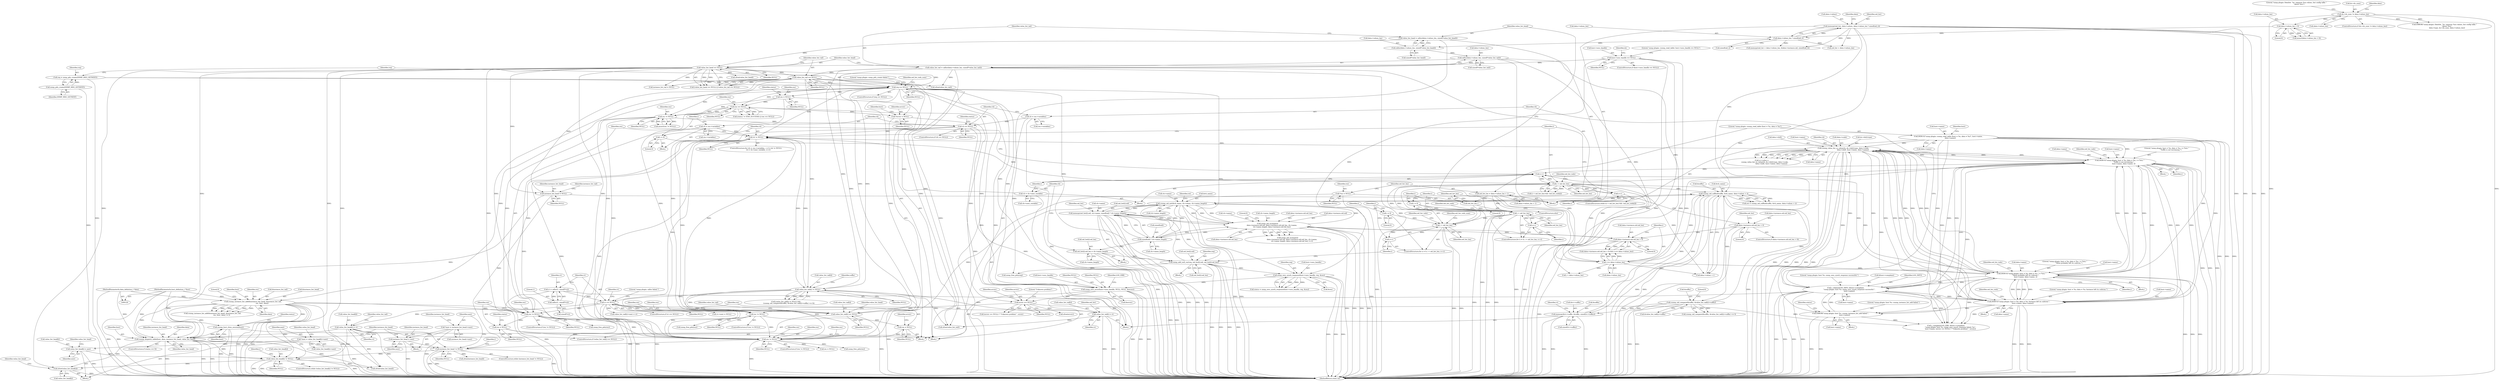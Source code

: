 digraph "0_collectd_d16c24542b2f96a194d43a73c2e5778822b9cb47@API" {
"1000861" [label="(Call,sfree(value_list_head[i]))"];
"1000286" [label="(Call,value_list_head == NULL)"];
"1000266" [label="(Call,value_list_head = calloc(data->values_len, sizeof(*value_list_head)))"];
"1000268" [label="(Call,calloc(data->values_len, sizeof(*value_list_head)))"];
"1000219" [label="(Call,data->values_len * sizeof(oid_t))"];
"1000209" [label="(Call,data->values_len > 0)"];
"1000186" [label="(Call,ds->ds_num != data->values_len)"];
"1000156" [label="(Call,host->sess_handle == NULL)"];
"1000813" [label="(Call,csnmp_dispatch_table(host, data, instance_list_head, value_list_head))"];
"1000439" [label="(Call,csnmp_host_close_session(host))"];
"1000582" [label="(Call,csnmp_instance_list_add(&instance_list_head, &instance_list_tail,\n                                    res, host, data))"];
"1000450" [label="(Call,res != NULL)"];
"1000396" [label="(Call,res == NULL)"];
"1000379" [label="(Call,res = NULL)"];
"1000322" [label="(Call,req == NULL)"];
"1000317" [label="(Call,req = snmp_pdu_create(SNMP_MSG_GETNEXT))"];
"1000319" [label="(Call,snmp_pdu_create(SNMP_MSG_GETNEXT))"];
"1000651" [label="(Call,value_list_tail[i] != NULL)"];
"1000289" [label="(Call,value_list_tail == NULL)"];
"1000275" [label="(Call,value_list_tail = calloc(data->values_len, sizeof(*value_list_tail)))"];
"1000277" [label="(Call,calloc(data->values_len, sizeof(*value_list_tail)))"];
"1000762" [label="(Call,value_list_tail[i] = vt)"];
"1000691" [label="(Call,vt == NULL)"];
"1000683" [label="(Call,vt = calloc(1, sizeof(*vt)))"];
"1000685" [label="(Call,calloc(1, sizeof(*vt)))"];
"1000488" [label="(Call,vb != NULL)"];
"1000492" [label="(Call,vb = vb->next_variable)"];
"1000480" [label="(Call,vb = res->variables)"];
"1000469" [label="(Call,vb == NULL)"];
"1000463" [label="(Call,vb = res->variables)"];
"1000744" [label="(Call,value_list_tail[i] == NULL)"];
"1000792" [label="(Call,res != NULL)"];
"1000121" [label="(MethodParameterIn,host_definition_t *host)"];
"1000122" [label="(MethodParameterIn,data_definition_t *data)"];
"1000302" [label="(Call,instance_list_head = NULL)"];
"1000749" [label="(Call,value_list_head[i] = vt)"];
"1000847" [label="(Call,value_list_head[i] != NULL)"];
"1000865" [label="(Call,value_list_head[i] = next)"];
"1000854" [label="(Call,*next = value_list_head[i]->next)"];
"1000819" [label="(Call,instance_list_head != NULL)"];
"1000831" [label="(Call,instance_list_head = next)"];
"1000824" [label="(Call,*next = instance_list_head->next)"];
"1000801" [label="(Call,res != NULL)"];
"1000126" [label="(Call,*res = NULL)"];
"1000434" [label="(Call,res = NULL)"];
"1000429" [label="(Call,res != NULL)"];
"1000423" [label="(Call,errstr == NULL)"];
"1000401" [label="(Call,*errstr = NULL)"];
"1000404" [label="(Call,snmp_sess_error(host->sess_handle, NULL, NULL, &errstr))"];
"1000384" [label="(Call,snmp_sess_synch_response(host->sess_handle, req, &res))"];
"1000354" [label="(Call,snmp_add_null_var(req, oid_list[i].oid, oid_list[i].oid_len))"];
"1000767" [label="(Call,memcpy(oid_list[i].oid, vb->name, sizeof(oid) * vb->name_length))"];
"1000608" [label="(Call,csnmp_oid_init(&vb_name, vb->name, vb->name_length))"];
"1000619" [label="(Call,csnmp_oid_suffix(&suffix, &vb_name, data->values + i))"];
"1000657" [label="(Call,csnmp_oid_compare(&suffix, &value_list_tail[i]->suffix))"];
"1000727" [label="(Call,memcpy(&vt->suffix, &suffix, sizeof(vt->suffix)))"];
"1000214" [label="(Call,memcpy(oid_list, data->values, data->values_len * sizeof(oid_t)))"];
"1000502" [label="(Call,i < oid_list_len)"];
"1000485" [label="(Call,i = 0)"];
"1000497" [label="(Call,i++)"];
"1000668" [label="(Call,DEBUG(\"snmp plugin: host = %s; data = %s; i = %zu; \"\n                \"Suffix is not increasing.\",\n                host->name, data->name, i))"];
"1000453" [label="(Call,c_release(LOG_INFO, &host->complaint,\n              \"snmp plugin: host %s: snmp_sess_synch_response successful.\",\n              host->name))"];
"1000566" [label="(Call,DEBUG(\"snmp plugin: host = %s; data = %s; Instance left its subtree.\",\n                host->name, data->name))"];
"1000706" [label="(Call,csnmp_value_list_to_value(vb, ds->ds[i].type, data->scale,\n                                      data->shift, host->name, data->name))"];
"1000634" [label="(Call,DEBUG(\"snmp plugin: host = %s; data = %s; i = %zu; \"\n                \"Value probably left its subtree.\",\n                host->name, data->name, i))"];
"1000147" [label="(Call,DEBUG(\"snmp plugin: csnmp_read_table (host = %s, data = %s)\", host->name,\n        data->name))"];
"1000522" [label="(Call,i == data->values_len)"];
"1000592" [label="(Call,ERROR(\"snmp plugin: host %s: csnmp_instance_list_add failed.\",\n                host->name))"];
"1000509" [label="(Call,i++)"];
"1000340" [label="(Call,i < oid_list_len)"];
"1000343" [label="(Call,i++)"];
"1000337" [label="(Call,i = 0)"];
"1000256" [label="(Call,i < oid_list_len)"];
"1000259" [label="(Call,i++)"];
"1000253" [label="(Call,i = 0)"];
"1000250" [label="(Call,oid_list_len--)"];
"1000132" [label="(Call,oid_list_len = data->values_len + 1)"];
"1000536" [label="(Call,snmp_oid_ncompare(\n                 data->instance.oid.oid, data->instance.oid.oid_len, vb->name,\n                 vb->name_length, data->instance.oid.oid_len))"];
"1000513" [label="(Call,data->instance.oid.oid_len > 0)"];
"1000226" [label="(Call,data->instance.oid.oid_len > 0)"];
"1000776" [label="(Call,sizeof(oid) * vb->name_length)"];
"1000782" [label="(Call,oid_list[i].oid_len = vb->name_length)"];
"1000797" [label="(Call,res = NULL)"];
"1000503" [label="(Identifier,i)"];
"1000303" [label="(Identifier,instance_list_head)"];
"1000451" [label="(Identifier,res)"];
"1000219" [label="(Call,data->values_len * sizeof(oid_t))"];
"1000195" [label="(Literal,\"snmp plugin: DataSet `%s' requires %zu values, but config talks \"\n          \"about %zu\")"];
"1000598" [label="(Identifier,status)"];
"1000305" [label="(Call,instance_list_tail = NULL)"];
"1000433" [label="(Identifier,res)"];
"1000397" [label="(Identifier,res)"];
"1000565" [label="(Block,)"];
"1000336" [label="(ControlStructure,for (i = 0; i < oid_list_len; i++))"];
"1000432" [label="(Call,snmp_free_pdu(res))"];
"1000510" [label="(Identifier,i)"];
"1000824" [label="(Call,*next = instance_list_head->next)"];
"1000588" [label="(Identifier,host)"];
"1000676" [label="(Identifier,i)"];
"1000738" [label="(Call,vt->next = NULL)"];
"1000339" [label="(Literal,0)"];
"1000587" [label="(Identifier,res)"];
"1000567" [label="(Literal,\"snmp plugin: host = %s; data = %s; Instance left its subtree.\")"];
"1000657" [label="(Call,csnmp_oid_compare(&suffix, &value_list_tail[i]->suffix))"];
"1000268" [label="(Call,calloc(data->values_len, sizeof(*value_list_head)))"];
"1000593" [label="(Literal,\"snmp plugin: host %s: csnmp_instance_list_add failed.\")"];
"1000536" [label="(Call,snmp_oid_ncompare(\n                 data->instance.oid.oid, data->instance.oid.oid_len, vb->name,\n                 vb->name_length, data->instance.oid.oid_len))"];
"1000494" [label="(Call,vb->next_variable)"];
"1000832" [label="(Identifier,instance_list_head)"];
"1000830" [label="(Identifier,instance_list_head)"];
"1000258" [label="(Identifier,oid_list_len)"];
"1000384" [label="(Call,snmp_sess_synch_response(host->sess_handle, req, &res))"];
"1000564" [label="(Literal,0)"];
"1000334" [label="(Identifier,oid_list_todo_num)"];
"1000297" [label="(Call,sfree(value_list_tail))"];
"1000401" [label="(Call,*errstr = NULL)"];
"1000285" [label="(Call,(value_list_head == NULL) || (value_list_tail == NULL))"];
"1000226" [label="(Call,data->instance.oid.oid_len > 0)"];
"1000430" [label="(Identifier,res)"];
"1000289" [label="(Call,value_list_tail == NULL)"];
"1000849" [label="(Identifier,value_list_head)"];
"1000412" [label="(Call,c_complain(LOG_ERR, &host->complaint,\n                 \"snmp plugin: host %s: snmp_sess_synch_response failed: %s\",\n                 host->name, (errstr == NULL) ? \"Unknown problem\" : errstr))"];
"1000450" [label="(Call,res != NULL)"];
"1000345" [label="(Block,)"];
"1000295" [label="(Call,sfree(value_list_head))"];
"1000381" [label="(Identifier,NULL)"];
"1000554" [label="(Call,vb->name_length)"];
"1000132" [label="(Call,oid_list_len = data->values_len + 1)"];
"1000801" [label="(Call,res != NULL)"];
"1000320" [label="(Identifier,SNMP_MSG_GETNEXT)"];
"1000785" [label="(Identifier,oid_list)"];
"1000304" [label="(Identifier,NULL)"];
"1000819" [label="(Call,instance_list_head != NULL)"];
"1000568" [label="(Call,host->name)"];
"1000660" [label="(Call,&value_list_tail[i]->suffix)"];
"1000227" [label="(Call,data->instance.oid.oid_len)"];
"1000313" [label="(Identifier,status)"];
"1000429" [label="(Call,res != NULL)"];
"1000486" [label="(Identifier,i)"];
"1000306" [label="(Identifier,instance_list_tail)"];
"1000134" [label="(Call,data->values_len + 1)"];
"1000209" [label="(Call,data->values_len > 0)"];
"1000814" [label="(Identifier,host)"];
"1000846" [label="(ControlStructure,while (value_list_head[i] != NULL))"];
"1000522" [label="(Call,i == data->values_len)"];
"1000743" [label="(ControlStructure,if (value_list_tail[i] == NULL))"];
"1000773" [label="(Call,vb->name)"];
"1000501" [label="(Call,(i < oid_list_len) && !oid_list_todo[i])"];
"1000833" [label="(Identifier,next)"];
"1000385" [label="(Call,host->sess_handle)"];
"1000210" [label="(Call,data->values_len)"];
"1000434" [label="(Call,res = NULL)"];
"1000571" [label="(Call,data->name)"];
"1000321" [label="(ControlStructure,if (req == NULL))"];
"1000544" [label="(Call,data->instance.oid.oid_len)"];
"1000589" [label="(Identifier,data)"];
"1000820" [label="(Identifier,instance_list_head)"];
"1000732" [label="(Call,&suffix)"];
"1000216" [label="(Call,data->values)"];
"1000266" [label="(Call,value_list_head = calloc(data->values_len, sizeof(*value_list_head)))"];
"1000275" [label="(Call,value_list_tail = calloc(data->values_len, sizeof(*value_list_tail)))"];
"1000692" [label="(Identifier,vt)"];
"1000317" [label="(Call,req = snmp_pdu_create(SNMP_MSG_GETNEXT))"];
"1000592" [label="(Call,ERROR(\"snmp plugin: host %s: csnmp_instance_list_add failed.\",\n                host->name))"];
"1000382" [label="(Call,status = snmp_sess_synch_response(host->sess_handle, req, &res))"];
"1000500" [label="(ControlStructure,while ((i < oid_list_len) && !oid_list_todo[i]))"];
"1000582" [label="(Call,csnmp_instance_list_add(&instance_list_head, &instance_list_tail,\n                                    res, host, data))"];
"1000704" [label="(Identifier,vt)"];
"1000465" [label="(Call,res->variables)"];
"1000234" [label="(Literal,0)"];
"1000490" [label="(Identifier,NULL)"];
"1000287" [label="(Identifier,value_list_head)"];
"1000509" [label="(Call,i++)"];
"1000851" [label="(Identifier,NULL)"];
"1000439" [label="(Call,csnmp_host_close_session(host))"];
"1000168" [label="(Identifier,ds)"];
"1000489" [label="(Identifier,vb)"];
"1000185" [label="(ControlStructure,if (ds->ds_num != data->values_len))"];
"1000482" [label="(Call,res->variables)"];
"1000768" [label="(Call,oid_list[i].oid)"];
"1000405" [label="(Call,host->sess_handle)"];
"1000791" [label="(ControlStructure,if (res != NULL))"];
"1000611" [label="(Call,vb->name)"];
"1000576" [label="(Identifier,oid_list_todo)"];
"1000479" [label="(Block,)"];
"1000821" [label="(Identifier,NULL)"];
"1000783" [label="(Call,oid_list[i].oid_len)"];
"1000844" [label="(Identifier,i)"];
"1000755" [label="(Call,value_list_tail[i]->next = vt)"];
"1000869" [label="(Identifier,next)"];
"1000679" [label="(Identifier,oid_list_todo)"];
"1000513" [label="(Call,data->instance.oid.oid_len > 0)"];
"1000782" [label="(Call,oid_list[i].oid_len = vb->name_length)"];
"1000707" [label="(Identifier,vb)"];
"1000267" [label="(Identifier,value_list_head)"];
"1000816" [label="(Identifier,instance_list_head)"];
"1000603" [label="(Block,)"];
"1000524" [label="(Call,data->values_len)"];
"1000187" [label="(Call,ds->ds_num)"];
"1000715" [label="(Call,data->scale)"];
"1000537" [label="(Call,data->instance.oid.oid)"];
"1000480" [label="(Call,vb = res->variables)"];
"1000214" [label="(Call,memcpy(oid_list, data->values, data->values_len * sizeof(oid_t)))"];
"1000642" [label="(Identifier,i)"];
"1000155" [label="(ControlStructure,if (host->sess_handle == NULL))"];
"1000585" [label="(Call,&instance_list_tail)"];
"1000608" [label="(Call,csnmp_oid_init(&vb_name, vb->name, vb->name_length))"];
"1000190" [label="(Call,data->values_len)"];
"1000349" [label="(Identifier,oid_list_todo)"];
"1000831" [label="(Call,instance_list_head = next)"];
"1000507" [label="(Identifier,oid_list_todo)"];
"1000342" [label="(Identifier,oid_list_len)"];
"1000460" [label="(Call,host->name)"];
"1000659" [label="(Identifier,suffix)"];
"1000826" [label="(Call,instance_list_head->next)"];
"1000670" [label="(Call,host->name)"];
"1000404" [label="(Call,snmp_sess_error(host->sess_handle, NULL, NULL, &errstr))"];
"1000493" [label="(Identifier,vb)"];
"1000186" [label="(Call,ds->ds_num != data->values_len)"];
"1000847" [label="(Call,value_list_head[i] != NULL)"];
"1000160" [label="(Identifier,NULL)"];
"1000337" [label="(Call,i = 0)"];
"1000383" [label="(Identifier,status)"];
"1000410" [label="(Call,&errstr)"];
"1000435" [label="(Identifier,res)"];
"1000455" [label="(Call,&host->complaint)"];
"1000121" [label="(MethodParameterIn,host_definition_t *host)"];
"1000797" [label="(Call,res = NULL)"];
"1000470" [label="(Identifier,vb)"];
"1000807" [label="(Identifier,res)"];
"1000471" [label="(Identifier,NULL)"];
"1000609" [label="(Call,&vb_name)"];
"1000485" [label="(Call,i = 0)"];
"1000422" [label="(Call,(errstr == NULL) ? \"Unknown problem\" : errstr)"];
"1000253" [label="(Call,i = 0)"];
"1000408" [label="(Identifier,NULL)"];
"1000809" [label="(ControlStructure,if (status == 0))"];
"1000521" [label="(Literal,0)"];
"1000425" [label="(Identifier,NULL)"];
"1000856" [label="(Call,value_list_head[i]->next)"];
"1000523" [label="(Identifier,i)"];
"1000806" [label="(Call,res = NULL)"];
"1000617" [label="(Call,ret = csnmp_oid_suffix(&suffix, &vb_name, data->values + i))"];
"1000583" [label="(Call,&instance_list_head)"];
"1000502" [label="(Call,i < oid_list_len)"];
"1000767" [label="(Call,memcpy(oid_list[i].oid, vb->name, sizeof(oid) * vb->name_length))"];
"1000290" [label="(Identifier,value_list_tail)"];
"1000249" [label="(ControlStructure,else)"];
"1000758" [label="(Identifier,value_list_tail)"];
"1000250" [label="(Call,oid_list_len--)"];
"1000777" [label="(Call,sizeof(oid))"];
"1000463" [label="(Call,vb = res->variables)"];
"1000223" [label="(Call,sizeof(oid_t))"];
"1000428" [label="(ControlStructure,if (res != NULL))"];
"1000158" [label="(Identifier,host)"];
"1000740" [label="(Identifier,vt)"];
"1000235" [label="(Call,memcpy(oid_list + data->values_len, &data->instance.oid, sizeof(oid_t)))"];
"1000614" [label="(Call,vb->name_length)"];
"1000745" [label="(Call,value_list_tail[i])"];
"1000702" [label="(Call,vt->value =\n            csnmp_value_list_to_value(vb, ds->ds[i].type, data->scale,\n                                      data->shift, host->name, data->name))"];
"1000423" [label="(Call,errstr == NULL)"];
"1000437" [label="(Call,sfree(errstr))"];
"1000163" [label="(Literal,\"snmp plugin: csnmp_read_table: host->sess_handle == NULL\")"];
"1000491" [label="(Block,)"];
"1000696" [label="(Literal,\"snmp plugin: calloc failed.\")"];
"1000706" [label="(Call,csnmp_value_list_to_value(vb, ds->ds[i].type, data->scale,\n                                      data->shift, host->name, data->name))"];
"1000855" [label="(Identifier,next)"];
"1000690" [label="(ControlStructure,if (vt == NULL))"];
"1000763" [label="(Call,value_list_tail[i])"];
"1000799" [label="(Identifier,NULL)"];
"1000793" [label="(Identifier,res)"];
"1000748" [label="(Identifier,NULL)"];
"1000213" [label="(Literal,0)"];
"1000666" [label="(Literal,0)"];
"1000691" [label="(Call,vt == NULL)"];
"1000504" [label="(Identifier,oid_list_len)"];
"1000652" [label="(Call,value_list_tail[i])"];
"1000122" [label="(MethodParameterIn,data_definition_t *data)"];
"1000499" [label="(Block,)"];
"1000256" [label="(Call,i < oid_list_len)"];
"1000488" [label="(Call,vb != NULL)"];
"1000356" [label="(Call,oid_list[i].oid)"];
"1000147" [label="(Call,DEBUG(\"snmp plugin: csnmp_read_table (host = %s, data = %s)\", host->name,\n        data->name))"];
"1000127" [label="(Identifier,res)"];
"1000693" [label="(Identifier,NULL)"];
"1000436" [label="(Identifier,NULL)"];
"1000481" [label="(Identifier,vb)"];
"1000354" [label="(Call,snmp_add_null_var(req, oid_list[i].oid, oid_list[i].oid_len))"];
"1000498" [label="(Identifier,i)"];
"1000281" [label="(Call,sizeof(*value_list_tail))"];
"1000478" [label="(ControlStructure,for (vb = res->variables, i = 0; (vb != NULL);\n         vb = vb->next_variable, i++))"];
"1000667" [label="(Block,)"];
"1000836" [label="(Identifier,i)"];
"1000398" [label="(Identifier,NULL)"];
"1000685" [label="(Call,calloc(1, sizeof(*vt)))"];
"1000861" [label="(Call,sfree(value_list_head[i]))"];
"1000867" [label="(Identifier,value_list_head)"];
"1000449" [label="(Call,assert(res != NULL))"];
"1000512" [label="(Call,(data->instance.oid.oid_len > 0) && (i == data->values_len))"];
"1000876" [label="(MethodReturn,static int)"];
"1000236" [label="(Call,oid_list + data->values_len)"];
"1000252" [label="(ControlStructure,for (i = 0; i < oid_list_len; i++))"];
"1000341" [label="(Identifier,i)"];
"1000770" [label="(Identifier,oid_list)"];
"1000803" [label="(Identifier,NULL)"];
"1000669" [label="(Literal,\"snmp plugin: host = %s; data = %s; i = %zu; \"\n                \"Suffix is not increasing.\")"];
"1000453" [label="(Call,c_release(LOG_INFO, &host->complaint,\n              \"snmp plugin: host %s: snmp_sess_synch_response successful.\",\n              host->name))"];
"1000686" [label="(Literal,1)"];
"1000766" [label="(Identifier,vt)"];
"1000272" [label="(Call,sizeof(*value_list_head))"];
"1000156" [label="(Call,host->sess_handle == NULL)"];
"1000260" [label="(Identifier,i)"];
"1000779" [label="(Call,vb->name_length)"];
"1000798" [label="(Identifier,res)"];
"1000872" [label="(Call,sfree(value_list_tail))"];
"1000817" [label="(Identifier,value_list_head)"];
"1000388" [label="(Identifier,req)"];
"1000442" [label="(Identifier,status)"];
"1000708" [label="(Call,ds->ds[i].type)"];
"1000257" [label="(Identifier,i)"];
"1000288" [label="(Identifier,NULL)"];
"1000551" [label="(Call,vb->name)"];
"1000302" [label="(Call,instance_list_head = NULL)"];
"1000581" [label="(Call,csnmp_instance_list_add(&instance_list_head, &instance_list_tail,\n                                    res, host, data) != 0)"];
"1000277" [label="(Call,calloc(data->values_len, sizeof(*value_list_tail)))"];
"1000157" [label="(Call,host->sess_handle)"];
"1000426" [label="(Literal,\"Unknown problem\")"];
"1000251" [label="(Identifier,oid_list_len)"];
"1000438" [label="(Identifier,errstr)"];
"1000866" [label="(Call,value_list_head[i])"];
"1000230" [label="(Identifier,data)"];
"1000392" [label="(Call,(status != STAT_SUCCESS) || (res == NULL))"];
"1000327" [label="(Literal,\"snmp plugin: snmp_pdu_create failed.\")"];
"1000718" [label="(Call,data->shift)"];
"1000452" [label="(Identifier,NULL)"];
"1000440" [label="(Identifier,host)"];
"1000403" [label="(Identifier,NULL)"];
"1000618" [label="(Identifier,ret)"];
"1000148" [label="(Literal,\"snmp plugin: csnmp_read_table (host = %s, data = %s)\")"];
"1000269" [label="(Call,data->values_len)"];
"1000402" [label="(Identifier,errstr)"];
"1000862" [label="(Call,value_list_head[i])"];
"1000373" [label="(Call,snmp_free_pdu(req))"];
"1000751" [label="(Identifier,value_list_head)"];
"1000286" [label="(Call,value_list_head == NULL)"];
"1000319" [label="(Call,snmp_pdu_create(SNMP_MSG_GETNEXT))"];
"1000825" [label="(Identifier,next)"];
"1000557" [label="(Call,data->instance.oid.oid_len)"];
"1000468" [label="(ControlStructure,if (vb == NULL))"];
"1000406" [label="(Identifier,host)"];
"1000620" [label="(Call,&suffix)"];
"1000863" [label="(Identifier,value_list_head)"];
"1000263" [label="(Identifier,oid_list_todo)"];
"1000128" [label="(Identifier,NULL)"];
"1000291" [label="(Identifier,NULL)"];
"1000474" [label="(Identifier,status)"];
"1000126" [label="(Call,*res = NULL)"];
"1000804" [label="(Call,snmp_free_pdu(res))"];
"1000340" [label="(Call,i < oid_list_len)"];
"1000848" [label="(Call,value_list_head[i])"];
"1000619" [label="(Call,csnmp_oid_suffix(&suffix, &vb_name, data->values + i))"];
"1000639" [label="(Call,data->name)"];
"1000254" [label="(Identifier,i)"];
"1000355" [label="(Identifier,req)"];
"1000683" [label="(Call,vt = calloc(1, sizeof(*vt)))"];
"1000829" [label="(Call,sfree(instance_list_head))"];
"1000431" [label="(Identifier,NULL)"];
"1000854" [label="(Call,*next = value_list_head[i]->next)"];
"1000149" [label="(Call,host->name)"];
"1000635" [label="(Literal,\"snmp plugin: host = %s; data = %s; i = %zu; \"\n                \"Value probably left its subtree.\")"];
"1000656" [label="(Call,csnmp_oid_compare(&suffix, &value_list_tail[i]->suffix) <= 0)"];
"1000259" [label="(Call,i++)"];
"1000464" [label="(Identifier,vb)"];
"1000813" [label="(Call,csnmp_dispatch_table(host, data, instance_list_head, value_list_head))"];
"1000838" [label="(Call,i < data->values_len)"];
"1000805" [label="(Identifier,res)"];
"1000792" [label="(Call,res != NULL)"];
"1000721" [label="(Call,host->name)"];
"1000870" [label="(Call,sfree(value_list_head))"];
"1000278" [label="(Call,data->values_len)"];
"1000492" [label="(Call,vb = vb->next_variable)"];
"1000389" [label="(Call,&res)"];
"1000324" [label="(Identifier,NULL)"];
"1000123" [label="(Block,)"];
"1000315" [label="(Block,)"];
"1000734" [label="(Call,sizeof(vt->suffix))"];
"1000220" [label="(Call,data->values_len)"];
"1000636" [label="(Call,host->name)"];
"1000591" [label="(Block,)"];
"1000776" [label="(Call,sizeof(oid) * vb->name_length)"];
"1000322" [label="(Call,req == NULL)"];
"1000658" [label="(Call,&suffix)"];
"1000318" [label="(Identifier,req)"];
"1000750" [label="(Call,value_list_head[i])"];
"1000487" [label="(Literal,0)"];
"1000687" [label="(Call,sizeof(*vt))"];
"1000852" [label="(Block,)"];
"1000427" [label="(Identifier,errstr)"];
"1000634" [label="(Call,DEBUG(\"snmp plugin: host = %s; data = %s; i = %zu; \"\n                \"Value probably left its subtree.\",\n                host->name, data->name, i))"];
"1000753" [label="(Identifier,vt)"];
"1000152" [label="(Call,data->name)"];
"1000194" [label="(Call,ERROR(\"snmp plugin: DataSet `%s' requires %zu values, but config talks \"\n          \"about %zu\",\n          data->type, ds->ds_num, data->values_len))"];
"1000215" [label="(Identifier,oid_list)"];
"1000590" [label="(Literal,0)"];
"1000684" [label="(Identifier,vt)"];
"1000225" [label="(ControlStructure,if (data->instance.oid.oid_len > 0))"];
"1000668" [label="(Call,DEBUG(\"snmp plugin: host = %s; data = %s; i = %zu; \"\n                \"Suffix is not increasing.\",\n                host->name, data->name, i))"];
"1000344" [label="(Identifier,i)"];
"1000796" [label="(Identifier,res)"];
"1000818" [label="(ControlStructure,while (instance_list_head != NULL))"];
"1000409" [label="(Identifier,NULL)"];
"1000396" [label="(Call,res == NULL)"];
"1000343" [label="(Call,i++)"];
"1000633" [label="(Block,)"];
"1000594" [label="(Call,host->name)"];
"1000645" [label="(Identifier,oid_list_todo)"];
"1000276" [label="(Identifier,value_list_tail)"];
"1000368" [label="(Identifier,oid_list_todo_num)"];
"1000323" [label="(Identifier,req)"];
"1000822" [label="(Block,)"];
"1000497" [label="(Call,i++)"];
"1000454" [label="(Identifier,LOG_INFO)"];
"1000815" [label="(Identifier,data)"];
"1000255" [label="(Literal,0)"];
"1000788" [label="(Call,vb->name_length)"];
"1000650" [label="(Call,(value_list_tail[i] != NULL) &&\n            (csnmp_oid_compare(&suffix, &value_list_tail[i]->suffix) <= 0))"];
"1000361" [label="(Call,oid_list[i].oid_len)"];
"1000800" [label="(ControlStructure,if (res != NULL))"];
"1000622" [label="(Call,&vb_name)"];
"1000673" [label="(Call,data->name)"];
"1000802" [label="(Identifier,res)"];
"1000624" [label="(Call,data->values + i)"];
"1000566" [label="(Call,DEBUG(\"snmp plugin: host = %s; data = %s; Instance left its subtree.\",\n                host->name, data->name))"];
"1000459" [label="(Literal,\"snmp plugin: host %s: snmp_sess_synch_response successful.\")"];
"1000399" [label="(Block,)"];
"1000535" [label="(Call,snmp_oid_ncompare(\n                 data->instance.oid.oid, data->instance.oid.oid_len, vb->name,\n                 vb->name_length, data->instance.oid.oid_len) != 0)"];
"1000727" [label="(Call,memcpy(&vt->suffix, &suffix, sizeof(vt->suffix)))"];
"1000514" [label="(Call,data->instance.oid.oid_len)"];
"1000744" [label="(Call,value_list_tail[i] == NULL)"];
"1000424" [label="(Identifier,errstr)"];
"1000211" [label="(Identifier,data)"];
"1000655" [label="(Identifier,NULL)"];
"1000865" [label="(Call,value_list_head[i] = next)"];
"1000749" [label="(Call,value_list_head[i] = vt)"];
"1000413" [label="(Identifier,LOG_ERR)"];
"1000794" [label="(Identifier,NULL)"];
"1000728" [label="(Call,&vt->suffix)"];
"1000133" [label="(Identifier,oid_list_len)"];
"1000379" [label="(Call,res = NULL)"];
"1000208" [label="(Call,assert(data->values_len > 0))"];
"1000338" [label="(Identifier,i)"];
"1000762" [label="(Call,value_list_tail[i] = vt)"];
"1000380" [label="(Identifier,res)"];
"1000237" [label="(Identifier,oid_list)"];
"1000795" [label="(Call,snmp_free_pdu(res))"];
"1000469" [label="(Call,vb == NULL)"];
"1000724" [label="(Call,data->name)"];
"1000764" [label="(Identifier,value_list_tail)"];
"1000651" [label="(Call,value_list_tail[i] != NULL)"];
"1000861" -> "1000852"  [label="AST: "];
"1000861" -> "1000862"  [label="CFG: "];
"1000862" -> "1000861"  [label="AST: "];
"1000867" -> "1000861"  [label="CFG: "];
"1000861" -> "1000876"  [label="DDG: "];
"1000286" -> "1000861"  [label="DDG: "];
"1000813" -> "1000861"  [label="DDG: "];
"1000847" -> "1000861"  [label="DDG: "];
"1000286" -> "1000285"  [label="AST: "];
"1000286" -> "1000288"  [label="CFG: "];
"1000287" -> "1000286"  [label="AST: "];
"1000288" -> "1000286"  [label="AST: "];
"1000290" -> "1000286"  [label="CFG: "];
"1000285" -> "1000286"  [label="CFG: "];
"1000286" -> "1000876"  [label="DDG: "];
"1000286" -> "1000285"  [label="DDG: "];
"1000286" -> "1000285"  [label="DDG: "];
"1000266" -> "1000286"  [label="DDG: "];
"1000156" -> "1000286"  [label="DDG: "];
"1000286" -> "1000289"  [label="DDG: "];
"1000286" -> "1000295"  [label="DDG: "];
"1000286" -> "1000302"  [label="DDG: "];
"1000286" -> "1000305"  [label="DDG: "];
"1000286" -> "1000322"  [label="DDG: "];
"1000286" -> "1000801"  [label="DDG: "];
"1000286" -> "1000813"  [label="DDG: "];
"1000286" -> "1000847"  [label="DDG: "];
"1000286" -> "1000870"  [label="DDG: "];
"1000266" -> "1000123"  [label="AST: "];
"1000266" -> "1000268"  [label="CFG: "];
"1000267" -> "1000266"  [label="AST: "];
"1000268" -> "1000266"  [label="AST: "];
"1000276" -> "1000266"  [label="CFG: "];
"1000266" -> "1000876"  [label="DDG: "];
"1000268" -> "1000266"  [label="DDG: "];
"1000268" -> "1000272"  [label="CFG: "];
"1000269" -> "1000268"  [label="AST: "];
"1000272" -> "1000268"  [label="AST: "];
"1000219" -> "1000268"  [label="DDG: "];
"1000268" -> "1000277"  [label="DDG: "];
"1000219" -> "1000214"  [label="AST: "];
"1000219" -> "1000223"  [label="CFG: "];
"1000220" -> "1000219"  [label="AST: "];
"1000223" -> "1000219"  [label="AST: "];
"1000214" -> "1000219"  [label="CFG: "];
"1000219" -> "1000214"  [label="DDG: "];
"1000209" -> "1000219"  [label="DDG: "];
"1000219" -> "1000235"  [label="DDG: "];
"1000219" -> "1000236"  [label="DDG: "];
"1000209" -> "1000208"  [label="AST: "];
"1000209" -> "1000213"  [label="CFG: "];
"1000210" -> "1000209"  [label="AST: "];
"1000213" -> "1000209"  [label="AST: "];
"1000208" -> "1000209"  [label="CFG: "];
"1000209" -> "1000208"  [label="DDG: "];
"1000209" -> "1000208"  [label="DDG: "];
"1000186" -> "1000209"  [label="DDG: "];
"1000186" -> "1000185"  [label="AST: "];
"1000186" -> "1000190"  [label="CFG: "];
"1000187" -> "1000186"  [label="AST: "];
"1000190" -> "1000186"  [label="AST: "];
"1000195" -> "1000186"  [label="CFG: "];
"1000211" -> "1000186"  [label="CFG: "];
"1000186" -> "1000876"  [label="DDG: "];
"1000186" -> "1000876"  [label="DDG: "];
"1000186" -> "1000194"  [label="DDG: "];
"1000186" -> "1000194"  [label="DDG: "];
"1000156" -> "1000155"  [label="AST: "];
"1000156" -> "1000160"  [label="CFG: "];
"1000157" -> "1000156"  [label="AST: "];
"1000160" -> "1000156"  [label="AST: "];
"1000163" -> "1000156"  [label="CFG: "];
"1000168" -> "1000156"  [label="CFG: "];
"1000156" -> "1000876"  [label="DDG: "];
"1000156" -> "1000876"  [label="DDG: "];
"1000156" -> "1000876"  [label="DDG: "];
"1000156" -> "1000384"  [label="DDG: "];
"1000813" -> "1000809"  [label="AST: "];
"1000813" -> "1000817"  [label="CFG: "];
"1000814" -> "1000813"  [label="AST: "];
"1000815" -> "1000813"  [label="AST: "];
"1000816" -> "1000813"  [label="AST: "];
"1000817" -> "1000813"  [label="AST: "];
"1000820" -> "1000813"  [label="CFG: "];
"1000813" -> "1000876"  [label="DDG: "];
"1000813" -> "1000876"  [label="DDG: "];
"1000813" -> "1000876"  [label="DDG: "];
"1000439" -> "1000813"  [label="DDG: "];
"1000582" -> "1000813"  [label="DDG: "];
"1000582" -> "1000813"  [label="DDG: "];
"1000121" -> "1000813"  [label="DDG: "];
"1000122" -> "1000813"  [label="DDG: "];
"1000302" -> "1000813"  [label="DDG: "];
"1000749" -> "1000813"  [label="DDG: "];
"1000813" -> "1000819"  [label="DDG: "];
"1000813" -> "1000847"  [label="DDG: "];
"1000813" -> "1000870"  [label="DDG: "];
"1000439" -> "1000399"  [label="AST: "];
"1000439" -> "1000440"  [label="CFG: "];
"1000440" -> "1000439"  [label="AST: "];
"1000442" -> "1000439"  [label="CFG: "];
"1000439" -> "1000876"  [label="DDG: "];
"1000439" -> "1000876"  [label="DDG: "];
"1000582" -> "1000439"  [label="DDG: "];
"1000121" -> "1000439"  [label="DDG: "];
"1000582" -> "1000581"  [label="AST: "];
"1000582" -> "1000589"  [label="CFG: "];
"1000583" -> "1000582"  [label="AST: "];
"1000585" -> "1000582"  [label="AST: "];
"1000587" -> "1000582"  [label="AST: "];
"1000588" -> "1000582"  [label="AST: "];
"1000589" -> "1000582"  [label="AST: "];
"1000590" -> "1000582"  [label="CFG: "];
"1000582" -> "1000876"  [label="DDG: "];
"1000582" -> "1000876"  [label="DDG: "];
"1000582" -> "1000876"  [label="DDG: "];
"1000582" -> "1000876"  [label="DDG: "];
"1000582" -> "1000581"  [label="DDG: "];
"1000582" -> "1000581"  [label="DDG: "];
"1000582" -> "1000581"  [label="DDG: "];
"1000582" -> "1000581"  [label="DDG: "];
"1000582" -> "1000581"  [label="DDG: "];
"1000450" -> "1000582"  [label="DDG: "];
"1000121" -> "1000582"  [label="DDG: "];
"1000122" -> "1000582"  [label="DDG: "];
"1000582" -> "1000792"  [label="DDG: "];
"1000582" -> "1000801"  [label="DDG: "];
"1000450" -> "1000449"  [label="AST: "];
"1000450" -> "1000452"  [label="CFG: "];
"1000451" -> "1000450"  [label="AST: "];
"1000452" -> "1000450"  [label="AST: "];
"1000449" -> "1000450"  [label="CFG: "];
"1000450" -> "1000449"  [label="DDG: "];
"1000450" -> "1000449"  [label="DDG: "];
"1000396" -> "1000450"  [label="DDG: "];
"1000396" -> "1000450"  [label="DDG: "];
"1000379" -> "1000450"  [label="DDG: "];
"1000322" -> "1000450"  [label="DDG: "];
"1000450" -> "1000469"  [label="DDG: "];
"1000450" -> "1000792"  [label="DDG: "];
"1000450" -> "1000801"  [label="DDG: "];
"1000396" -> "1000392"  [label="AST: "];
"1000396" -> "1000398"  [label="CFG: "];
"1000397" -> "1000396"  [label="AST: "];
"1000398" -> "1000396"  [label="AST: "];
"1000392" -> "1000396"  [label="CFG: "];
"1000396" -> "1000392"  [label="DDG: "];
"1000396" -> "1000392"  [label="DDG: "];
"1000379" -> "1000396"  [label="DDG: "];
"1000322" -> "1000396"  [label="DDG: "];
"1000396" -> "1000401"  [label="DDG: "];
"1000396" -> "1000404"  [label="DDG: "];
"1000396" -> "1000429"  [label="DDG: "];
"1000379" -> "1000315"  [label="AST: "];
"1000379" -> "1000381"  [label="CFG: "];
"1000380" -> "1000379"  [label="AST: "];
"1000381" -> "1000379"  [label="AST: "];
"1000383" -> "1000379"  [label="CFG: "];
"1000322" -> "1000379"  [label="DDG: "];
"1000379" -> "1000429"  [label="DDG: "];
"1000322" -> "1000321"  [label="AST: "];
"1000322" -> "1000324"  [label="CFG: "];
"1000323" -> "1000322"  [label="AST: "];
"1000324" -> "1000322"  [label="AST: "];
"1000327" -> "1000322"  [label="CFG: "];
"1000334" -> "1000322"  [label="CFG: "];
"1000322" -> "1000876"  [label="DDG: "];
"1000322" -> "1000876"  [label="DDG: "];
"1000317" -> "1000322"  [label="DDG: "];
"1000651" -> "1000322"  [label="DDG: "];
"1000488" -> "1000322"  [label="DDG: "];
"1000289" -> "1000322"  [label="DDG: "];
"1000792" -> "1000322"  [label="DDG: "];
"1000322" -> "1000354"  [label="DDG: "];
"1000322" -> "1000373"  [label="DDG: "];
"1000322" -> "1000384"  [label="DDG: "];
"1000322" -> "1000401"  [label="DDG: "];
"1000322" -> "1000404"  [label="DDG: "];
"1000322" -> "1000801"  [label="DDG: "];
"1000317" -> "1000315"  [label="AST: "];
"1000317" -> "1000319"  [label="CFG: "];
"1000318" -> "1000317"  [label="AST: "];
"1000319" -> "1000317"  [label="AST: "];
"1000323" -> "1000317"  [label="CFG: "];
"1000317" -> "1000876"  [label="DDG: "];
"1000319" -> "1000317"  [label="DDG: "];
"1000319" -> "1000320"  [label="CFG: "];
"1000320" -> "1000319"  [label="AST: "];
"1000319" -> "1000876"  [label="DDG: "];
"1000651" -> "1000650"  [label="AST: "];
"1000651" -> "1000655"  [label="CFG: "];
"1000652" -> "1000651"  [label="AST: "];
"1000655" -> "1000651"  [label="AST: "];
"1000659" -> "1000651"  [label="CFG: "];
"1000650" -> "1000651"  [label="CFG: "];
"1000651" -> "1000876"  [label="DDG: "];
"1000651" -> "1000488"  [label="DDG: "];
"1000651" -> "1000650"  [label="DDG: "];
"1000651" -> "1000650"  [label="DDG: "];
"1000289" -> "1000651"  [label="DDG: "];
"1000275" -> "1000651"  [label="DDG: "];
"1000762" -> "1000651"  [label="DDG: "];
"1000488" -> "1000651"  [label="DDG: "];
"1000651" -> "1000691"  [label="DDG: "];
"1000651" -> "1000744"  [label="DDG: "];
"1000651" -> "1000801"  [label="DDG: "];
"1000651" -> "1000872"  [label="DDG: "];
"1000289" -> "1000285"  [label="AST: "];
"1000289" -> "1000291"  [label="CFG: "];
"1000290" -> "1000289"  [label="AST: "];
"1000291" -> "1000289"  [label="AST: "];
"1000285" -> "1000289"  [label="CFG: "];
"1000289" -> "1000876"  [label="DDG: "];
"1000289" -> "1000285"  [label="DDG: "];
"1000289" -> "1000285"  [label="DDG: "];
"1000275" -> "1000289"  [label="DDG: "];
"1000289" -> "1000297"  [label="DDG: "];
"1000289" -> "1000302"  [label="DDG: "];
"1000289" -> "1000305"  [label="DDG: "];
"1000289" -> "1000744"  [label="DDG: "];
"1000289" -> "1000801"  [label="DDG: "];
"1000289" -> "1000872"  [label="DDG: "];
"1000275" -> "1000123"  [label="AST: "];
"1000275" -> "1000277"  [label="CFG: "];
"1000276" -> "1000275"  [label="AST: "];
"1000277" -> "1000275"  [label="AST: "];
"1000287" -> "1000275"  [label="CFG: "];
"1000275" -> "1000876"  [label="DDG: "];
"1000277" -> "1000275"  [label="DDG: "];
"1000275" -> "1000297"  [label="DDG: "];
"1000275" -> "1000744"  [label="DDG: "];
"1000275" -> "1000872"  [label="DDG: "];
"1000277" -> "1000281"  [label="CFG: "];
"1000278" -> "1000277"  [label="AST: "];
"1000281" -> "1000277"  [label="AST: "];
"1000277" -> "1000876"  [label="DDG: "];
"1000277" -> "1000522"  [label="DDG: "];
"1000277" -> "1000838"  [label="DDG: "];
"1000762" -> "1000603"  [label="AST: "];
"1000762" -> "1000766"  [label="CFG: "];
"1000763" -> "1000762"  [label="AST: "];
"1000766" -> "1000762"  [label="AST: "];
"1000770" -> "1000762"  [label="CFG: "];
"1000762" -> "1000876"  [label="DDG: "];
"1000762" -> "1000876"  [label="DDG: "];
"1000691" -> "1000762"  [label="DDG: "];
"1000762" -> "1000872"  [label="DDG: "];
"1000691" -> "1000690"  [label="AST: "];
"1000691" -> "1000693"  [label="CFG: "];
"1000692" -> "1000691"  [label="AST: "];
"1000693" -> "1000691"  [label="AST: "];
"1000696" -> "1000691"  [label="CFG: "];
"1000704" -> "1000691"  [label="CFG: "];
"1000691" -> "1000876"  [label="DDG: "];
"1000691" -> "1000876"  [label="DDG: "];
"1000683" -> "1000691"  [label="DDG: "];
"1000691" -> "1000738"  [label="DDG: "];
"1000691" -> "1000744"  [label="DDG: "];
"1000691" -> "1000749"  [label="DDG: "];
"1000691" -> "1000755"  [label="DDG: "];
"1000691" -> "1000792"  [label="DDG: "];
"1000691" -> "1000801"  [label="DDG: "];
"1000683" -> "1000603"  [label="AST: "];
"1000683" -> "1000685"  [label="CFG: "];
"1000684" -> "1000683"  [label="AST: "];
"1000685" -> "1000683"  [label="AST: "];
"1000692" -> "1000683"  [label="CFG: "];
"1000683" -> "1000876"  [label="DDG: "];
"1000685" -> "1000683"  [label="DDG: "];
"1000685" -> "1000687"  [label="CFG: "];
"1000686" -> "1000685"  [label="AST: "];
"1000687" -> "1000685"  [label="AST: "];
"1000488" -> "1000478"  [label="AST: "];
"1000488" -> "1000490"  [label="CFG: "];
"1000489" -> "1000488"  [label="AST: "];
"1000490" -> "1000488"  [label="AST: "];
"1000503" -> "1000488"  [label="CFG: "];
"1000793" -> "1000488"  [label="CFG: "];
"1000488" -> "1000876"  [label="DDG: "];
"1000488" -> "1000876"  [label="DDG: "];
"1000492" -> "1000488"  [label="DDG: "];
"1000480" -> "1000488"  [label="DDG: "];
"1000469" -> "1000488"  [label="DDG: "];
"1000744" -> "1000488"  [label="DDG: "];
"1000488" -> "1000706"  [label="DDG: "];
"1000488" -> "1000792"  [label="DDG: "];
"1000488" -> "1000801"  [label="DDG: "];
"1000492" -> "1000491"  [label="AST: "];
"1000492" -> "1000494"  [label="CFG: "];
"1000493" -> "1000492"  [label="AST: "];
"1000494" -> "1000492"  [label="AST: "];
"1000498" -> "1000492"  [label="CFG: "];
"1000492" -> "1000876"  [label="DDG: "];
"1000480" -> "1000479"  [label="AST: "];
"1000480" -> "1000482"  [label="CFG: "];
"1000481" -> "1000480"  [label="AST: "];
"1000482" -> "1000480"  [label="AST: "];
"1000486" -> "1000480"  [label="CFG: "];
"1000480" -> "1000876"  [label="DDG: "];
"1000469" -> "1000468"  [label="AST: "];
"1000469" -> "1000471"  [label="CFG: "];
"1000470" -> "1000469"  [label="AST: "];
"1000471" -> "1000469"  [label="AST: "];
"1000474" -> "1000469"  [label="CFG: "];
"1000481" -> "1000469"  [label="CFG: "];
"1000469" -> "1000876"  [label="DDG: "];
"1000469" -> "1000876"  [label="DDG: "];
"1000463" -> "1000469"  [label="DDG: "];
"1000469" -> "1000801"  [label="DDG: "];
"1000463" -> "1000315"  [label="AST: "];
"1000463" -> "1000465"  [label="CFG: "];
"1000464" -> "1000463"  [label="AST: "];
"1000465" -> "1000463"  [label="AST: "];
"1000470" -> "1000463"  [label="CFG: "];
"1000463" -> "1000876"  [label="DDG: "];
"1000744" -> "1000743"  [label="AST: "];
"1000744" -> "1000748"  [label="CFG: "];
"1000745" -> "1000744"  [label="AST: "];
"1000748" -> "1000744"  [label="AST: "];
"1000751" -> "1000744"  [label="CFG: "];
"1000758" -> "1000744"  [label="CFG: "];
"1000744" -> "1000876"  [label="DDG: "];
"1000792" -> "1000791"  [label="AST: "];
"1000792" -> "1000794"  [label="CFG: "];
"1000793" -> "1000792"  [label="AST: "];
"1000794" -> "1000792"  [label="AST: "];
"1000796" -> "1000792"  [label="CFG: "];
"1000798" -> "1000792"  [label="CFG: "];
"1000792" -> "1000795"  [label="DDG: "];
"1000792" -> "1000797"  [label="DDG: "];
"1000792" -> "1000801"  [label="DDG: "];
"1000121" -> "1000120"  [label="AST: "];
"1000121" -> "1000876"  [label="DDG: "];
"1000122" -> "1000120"  [label="AST: "];
"1000122" -> "1000876"  [label="DDG: "];
"1000302" -> "1000123"  [label="AST: "];
"1000302" -> "1000304"  [label="CFG: "];
"1000303" -> "1000302"  [label="AST: "];
"1000304" -> "1000302"  [label="AST: "];
"1000306" -> "1000302"  [label="CFG: "];
"1000302" -> "1000819"  [label="DDG: "];
"1000749" -> "1000743"  [label="AST: "];
"1000749" -> "1000753"  [label="CFG: "];
"1000750" -> "1000749"  [label="AST: "];
"1000753" -> "1000749"  [label="AST: "];
"1000764" -> "1000749"  [label="CFG: "];
"1000749" -> "1000876"  [label="DDG: "];
"1000749" -> "1000847"  [label="DDG: "];
"1000749" -> "1000870"  [label="DDG: "];
"1000847" -> "1000846"  [label="AST: "];
"1000847" -> "1000851"  [label="CFG: "];
"1000848" -> "1000847"  [label="AST: "];
"1000851" -> "1000847"  [label="AST: "];
"1000855" -> "1000847"  [label="CFG: "];
"1000844" -> "1000847"  [label="CFG: "];
"1000847" -> "1000876"  [label="DDG: "];
"1000847" -> "1000876"  [label="DDG: "];
"1000847" -> "1000876"  [label="DDG: "];
"1000865" -> "1000847"  [label="DDG: "];
"1000819" -> "1000847"  [label="DDG: "];
"1000847" -> "1000870"  [label="DDG: "];
"1000865" -> "1000852"  [label="AST: "];
"1000865" -> "1000869"  [label="CFG: "];
"1000866" -> "1000865"  [label="AST: "];
"1000869" -> "1000865"  [label="AST: "];
"1000849" -> "1000865"  [label="CFG: "];
"1000865" -> "1000876"  [label="DDG: "];
"1000854" -> "1000865"  [label="DDG: "];
"1000854" -> "1000852"  [label="AST: "];
"1000854" -> "1000856"  [label="CFG: "];
"1000855" -> "1000854"  [label="AST: "];
"1000856" -> "1000854"  [label="AST: "];
"1000863" -> "1000854"  [label="CFG: "];
"1000854" -> "1000876"  [label="DDG: "];
"1000819" -> "1000818"  [label="AST: "];
"1000819" -> "1000821"  [label="CFG: "];
"1000820" -> "1000819"  [label="AST: "];
"1000821" -> "1000819"  [label="AST: "];
"1000825" -> "1000819"  [label="CFG: "];
"1000836" -> "1000819"  [label="CFG: "];
"1000819" -> "1000876"  [label="DDG: "];
"1000819" -> "1000876"  [label="DDG: "];
"1000819" -> "1000876"  [label="DDG: "];
"1000831" -> "1000819"  [label="DDG: "];
"1000801" -> "1000819"  [label="DDG: "];
"1000819" -> "1000829"  [label="DDG: "];
"1000831" -> "1000822"  [label="AST: "];
"1000831" -> "1000833"  [label="CFG: "];
"1000832" -> "1000831"  [label="AST: "];
"1000833" -> "1000831"  [label="AST: "];
"1000820" -> "1000831"  [label="CFG: "];
"1000831" -> "1000876"  [label="DDG: "];
"1000824" -> "1000831"  [label="DDG: "];
"1000824" -> "1000822"  [label="AST: "];
"1000824" -> "1000826"  [label="CFG: "];
"1000825" -> "1000824"  [label="AST: "];
"1000826" -> "1000824"  [label="AST: "];
"1000830" -> "1000824"  [label="CFG: "];
"1000824" -> "1000876"  [label="DDG: "];
"1000801" -> "1000800"  [label="AST: "];
"1000801" -> "1000803"  [label="CFG: "];
"1000802" -> "1000801"  [label="AST: "];
"1000803" -> "1000801"  [label="AST: "];
"1000805" -> "1000801"  [label="CFG: "];
"1000807" -> "1000801"  [label="CFG: "];
"1000801" -> "1000876"  [label="DDG: "];
"1000126" -> "1000801"  [label="DDG: "];
"1000434" -> "1000801"  [label="DDG: "];
"1000797" -> "1000801"  [label="DDG: "];
"1000429" -> "1000801"  [label="DDG: "];
"1000801" -> "1000804"  [label="DDG: "];
"1000801" -> "1000806"  [label="DDG: "];
"1000126" -> "1000123"  [label="AST: "];
"1000126" -> "1000128"  [label="CFG: "];
"1000127" -> "1000126"  [label="AST: "];
"1000128" -> "1000126"  [label="AST: "];
"1000133" -> "1000126"  [label="CFG: "];
"1000126" -> "1000876"  [label="DDG: "];
"1000434" -> "1000399"  [label="AST: "];
"1000434" -> "1000436"  [label="CFG: "];
"1000435" -> "1000434"  [label="AST: "];
"1000436" -> "1000434"  [label="AST: "];
"1000438" -> "1000434"  [label="CFG: "];
"1000429" -> "1000434"  [label="DDG: "];
"1000429" -> "1000428"  [label="AST: "];
"1000429" -> "1000431"  [label="CFG: "];
"1000430" -> "1000429"  [label="AST: "];
"1000431" -> "1000429"  [label="AST: "];
"1000433" -> "1000429"  [label="CFG: "];
"1000435" -> "1000429"  [label="CFG: "];
"1000423" -> "1000429"  [label="DDG: "];
"1000429" -> "1000432"  [label="DDG: "];
"1000423" -> "1000422"  [label="AST: "];
"1000423" -> "1000425"  [label="CFG: "];
"1000424" -> "1000423"  [label="AST: "];
"1000425" -> "1000423"  [label="AST: "];
"1000426" -> "1000423"  [label="CFG: "];
"1000427" -> "1000423"  [label="CFG: "];
"1000423" -> "1000412"  [label="DDG: "];
"1000401" -> "1000423"  [label="DDG: "];
"1000404" -> "1000423"  [label="DDG: "];
"1000423" -> "1000422"  [label="DDG: "];
"1000423" -> "1000437"  [label="DDG: "];
"1000401" -> "1000399"  [label="AST: "];
"1000401" -> "1000403"  [label="CFG: "];
"1000402" -> "1000401"  [label="AST: "];
"1000403" -> "1000401"  [label="AST: "];
"1000406" -> "1000401"  [label="CFG: "];
"1000404" -> "1000399"  [label="AST: "];
"1000404" -> "1000410"  [label="CFG: "];
"1000405" -> "1000404"  [label="AST: "];
"1000408" -> "1000404"  [label="AST: "];
"1000409" -> "1000404"  [label="AST: "];
"1000410" -> "1000404"  [label="AST: "];
"1000413" -> "1000404"  [label="CFG: "];
"1000404" -> "1000876"  [label="DDG: "];
"1000404" -> "1000876"  [label="DDG: "];
"1000404" -> "1000876"  [label="DDG: "];
"1000384" -> "1000404"  [label="DDG: "];
"1000384" -> "1000382"  [label="AST: "];
"1000384" -> "1000389"  [label="CFG: "];
"1000385" -> "1000384"  [label="AST: "];
"1000388" -> "1000384"  [label="AST: "];
"1000389" -> "1000384"  [label="AST: "];
"1000382" -> "1000384"  [label="CFG: "];
"1000384" -> "1000876"  [label="DDG: "];
"1000384" -> "1000876"  [label="DDG: "];
"1000384" -> "1000876"  [label="DDG: "];
"1000384" -> "1000382"  [label="DDG: "];
"1000384" -> "1000382"  [label="DDG: "];
"1000384" -> "1000382"  [label="DDG: "];
"1000354" -> "1000384"  [label="DDG: "];
"1000354" -> "1000345"  [label="AST: "];
"1000354" -> "1000361"  [label="CFG: "];
"1000355" -> "1000354"  [label="AST: "];
"1000356" -> "1000354"  [label="AST: "];
"1000361" -> "1000354"  [label="AST: "];
"1000344" -> "1000354"  [label="CFG: "];
"1000354" -> "1000876"  [label="DDG: "];
"1000354" -> "1000876"  [label="DDG: "];
"1000354" -> "1000876"  [label="DDG: "];
"1000354" -> "1000876"  [label="DDG: "];
"1000767" -> "1000354"  [label="DDG: "];
"1000782" -> "1000354"  [label="DDG: "];
"1000354" -> "1000373"  [label="DDG: "];
"1000354" -> "1000767"  [label="DDG: "];
"1000767" -> "1000499"  [label="AST: "];
"1000767" -> "1000776"  [label="CFG: "];
"1000768" -> "1000767"  [label="AST: "];
"1000773" -> "1000767"  [label="AST: "];
"1000776" -> "1000767"  [label="AST: "];
"1000785" -> "1000767"  [label="CFG: "];
"1000767" -> "1000876"  [label="DDG: "];
"1000767" -> "1000876"  [label="DDG: "];
"1000767" -> "1000876"  [label="DDG: "];
"1000767" -> "1000876"  [label="DDG: "];
"1000767" -> "1000536"  [label="DDG: "];
"1000767" -> "1000608"  [label="DDG: "];
"1000608" -> "1000767"  [label="DDG: "];
"1000536" -> "1000767"  [label="DDG: "];
"1000776" -> "1000767"  [label="DDG: "];
"1000608" -> "1000603"  [label="AST: "];
"1000608" -> "1000614"  [label="CFG: "];
"1000609" -> "1000608"  [label="AST: "];
"1000611" -> "1000608"  [label="AST: "];
"1000614" -> "1000608"  [label="AST: "];
"1000618" -> "1000608"  [label="CFG: "];
"1000608" -> "1000876"  [label="DDG: "];
"1000608" -> "1000876"  [label="DDG: "];
"1000608" -> "1000876"  [label="DDG: "];
"1000608" -> "1000536"  [label="DDG: "];
"1000608" -> "1000536"  [label="DDG: "];
"1000619" -> "1000608"  [label="DDG: "];
"1000536" -> "1000608"  [label="DDG: "];
"1000536" -> "1000608"  [label="DDG: "];
"1000776" -> "1000608"  [label="DDG: "];
"1000608" -> "1000619"  [label="DDG: "];
"1000608" -> "1000776"  [label="DDG: "];
"1000619" -> "1000617"  [label="AST: "];
"1000619" -> "1000624"  [label="CFG: "];
"1000620" -> "1000619"  [label="AST: "];
"1000622" -> "1000619"  [label="AST: "];
"1000624" -> "1000619"  [label="AST: "];
"1000617" -> "1000619"  [label="CFG: "];
"1000619" -> "1000876"  [label="DDG: "];
"1000619" -> "1000876"  [label="DDG: "];
"1000619" -> "1000876"  [label="DDG: "];
"1000619" -> "1000617"  [label="DDG: "];
"1000619" -> "1000617"  [label="DDG: "];
"1000619" -> "1000617"  [label="DDG: "];
"1000657" -> "1000619"  [label="DDG: "];
"1000727" -> "1000619"  [label="DDG: "];
"1000214" -> "1000619"  [label="DDG: "];
"1000502" -> "1000619"  [label="DDG: "];
"1000522" -> "1000619"  [label="DDG: "];
"1000619" -> "1000657"  [label="DDG: "];
"1000619" -> "1000727"  [label="DDG: "];
"1000657" -> "1000656"  [label="AST: "];
"1000657" -> "1000660"  [label="CFG: "];
"1000658" -> "1000657"  [label="AST: "];
"1000660" -> "1000657"  [label="AST: "];
"1000666" -> "1000657"  [label="CFG: "];
"1000657" -> "1000876"  [label="DDG: "];
"1000657" -> "1000876"  [label="DDG: "];
"1000657" -> "1000656"  [label="DDG: "];
"1000657" -> "1000656"  [label="DDG: "];
"1000657" -> "1000727"  [label="DDG: "];
"1000727" -> "1000603"  [label="AST: "];
"1000727" -> "1000734"  [label="CFG: "];
"1000728" -> "1000727"  [label="AST: "];
"1000732" -> "1000727"  [label="AST: "];
"1000734" -> "1000727"  [label="AST: "];
"1000740" -> "1000727"  [label="CFG: "];
"1000727" -> "1000876"  [label="DDG: "];
"1000727" -> "1000876"  [label="DDG: "];
"1000727" -> "1000876"  [label="DDG: "];
"1000214" -> "1000123"  [label="AST: "];
"1000215" -> "1000214"  [label="AST: "];
"1000216" -> "1000214"  [label="AST: "];
"1000230" -> "1000214"  [label="CFG: "];
"1000214" -> "1000876"  [label="DDG: "];
"1000214" -> "1000876"  [label="DDG: "];
"1000214" -> "1000876"  [label="DDG: "];
"1000214" -> "1000876"  [label="DDG: "];
"1000214" -> "1000235"  [label="DDG: "];
"1000214" -> "1000236"  [label="DDG: "];
"1000214" -> "1000624"  [label="DDG: "];
"1000502" -> "1000501"  [label="AST: "];
"1000502" -> "1000504"  [label="CFG: "];
"1000503" -> "1000502"  [label="AST: "];
"1000504" -> "1000502"  [label="AST: "];
"1000507" -> "1000502"  [label="CFG: "];
"1000501" -> "1000502"  [label="CFG: "];
"1000502" -> "1000876"  [label="DDG: "];
"1000502" -> "1000340"  [label="DDG: "];
"1000502" -> "1000497"  [label="DDG: "];
"1000502" -> "1000501"  [label="DDG: "];
"1000502" -> "1000501"  [label="DDG: "];
"1000485" -> "1000502"  [label="DDG: "];
"1000497" -> "1000502"  [label="DDG: "];
"1000509" -> "1000502"  [label="DDG: "];
"1000340" -> "1000502"  [label="DDG: "];
"1000502" -> "1000509"  [label="DDG: "];
"1000502" -> "1000522"  [label="DDG: "];
"1000502" -> "1000624"  [label="DDG: "];
"1000502" -> "1000634"  [label="DDG: "];
"1000502" -> "1000668"  [label="DDG: "];
"1000485" -> "1000479"  [label="AST: "];
"1000485" -> "1000487"  [label="CFG: "];
"1000486" -> "1000485"  [label="AST: "];
"1000487" -> "1000485"  [label="AST: "];
"1000489" -> "1000485"  [label="CFG: "];
"1000497" -> "1000491"  [label="AST: "];
"1000497" -> "1000498"  [label="CFG: "];
"1000498" -> "1000497"  [label="AST: "];
"1000489" -> "1000497"  [label="CFG: "];
"1000668" -> "1000497"  [label="DDG: "];
"1000522" -> "1000497"  [label="DDG: "];
"1000634" -> "1000497"  [label="DDG: "];
"1000668" -> "1000667"  [label="AST: "];
"1000668" -> "1000676"  [label="CFG: "];
"1000669" -> "1000668"  [label="AST: "];
"1000670" -> "1000668"  [label="AST: "];
"1000673" -> "1000668"  [label="AST: "];
"1000676" -> "1000668"  [label="AST: "];
"1000679" -> "1000668"  [label="CFG: "];
"1000668" -> "1000876"  [label="DDG: "];
"1000668" -> "1000876"  [label="DDG: "];
"1000668" -> "1000876"  [label="DDG: "];
"1000668" -> "1000412"  [label="DDG: "];
"1000668" -> "1000453"  [label="DDG: "];
"1000668" -> "1000566"  [label="DDG: "];
"1000668" -> "1000566"  [label="DDG: "];
"1000668" -> "1000592"  [label="DDG: "];
"1000668" -> "1000634"  [label="DDG: "];
"1000668" -> "1000634"  [label="DDG: "];
"1000453" -> "1000668"  [label="DDG: "];
"1000566" -> "1000668"  [label="DDG: "];
"1000566" -> "1000668"  [label="DDG: "];
"1000706" -> "1000668"  [label="DDG: "];
"1000706" -> "1000668"  [label="DDG: "];
"1000634" -> "1000668"  [label="DDG: "];
"1000634" -> "1000668"  [label="DDG: "];
"1000147" -> "1000668"  [label="DDG: "];
"1000522" -> "1000668"  [label="DDG: "];
"1000668" -> "1000706"  [label="DDG: "];
"1000668" -> "1000706"  [label="DDG: "];
"1000453" -> "1000315"  [label="AST: "];
"1000453" -> "1000460"  [label="CFG: "];
"1000454" -> "1000453"  [label="AST: "];
"1000455" -> "1000453"  [label="AST: "];
"1000459" -> "1000453"  [label="AST: "];
"1000460" -> "1000453"  [label="AST: "];
"1000464" -> "1000453"  [label="CFG: "];
"1000453" -> "1000876"  [label="DDG: "];
"1000453" -> "1000876"  [label="DDG: "];
"1000453" -> "1000876"  [label="DDG: "];
"1000453" -> "1000876"  [label="DDG: "];
"1000453" -> "1000412"  [label="DDG: "];
"1000453" -> "1000412"  [label="DDG: "];
"1000566" -> "1000453"  [label="DDG: "];
"1000706" -> "1000453"  [label="DDG: "];
"1000147" -> "1000453"  [label="DDG: "];
"1000592" -> "1000453"  [label="DDG: "];
"1000634" -> "1000453"  [label="DDG: "];
"1000453" -> "1000566"  [label="DDG: "];
"1000453" -> "1000592"  [label="DDG: "];
"1000453" -> "1000634"  [label="DDG: "];
"1000453" -> "1000706"  [label="DDG: "];
"1000566" -> "1000565"  [label="AST: "];
"1000566" -> "1000571"  [label="CFG: "];
"1000567" -> "1000566"  [label="AST: "];
"1000568" -> "1000566"  [label="AST: "];
"1000571" -> "1000566"  [label="AST: "];
"1000576" -> "1000566"  [label="CFG: "];
"1000566" -> "1000876"  [label="DDG: "];
"1000566" -> "1000876"  [label="DDG: "];
"1000566" -> "1000876"  [label="DDG: "];
"1000566" -> "1000412"  [label="DDG: "];
"1000706" -> "1000566"  [label="DDG: "];
"1000706" -> "1000566"  [label="DDG: "];
"1000634" -> "1000566"  [label="DDG: "];
"1000634" -> "1000566"  [label="DDG: "];
"1000147" -> "1000566"  [label="DDG: "];
"1000566" -> "1000592"  [label="DDG: "];
"1000566" -> "1000634"  [label="DDG: "];
"1000566" -> "1000634"  [label="DDG: "];
"1000566" -> "1000706"  [label="DDG: "];
"1000566" -> "1000706"  [label="DDG: "];
"1000706" -> "1000702"  [label="AST: "];
"1000706" -> "1000724"  [label="CFG: "];
"1000707" -> "1000706"  [label="AST: "];
"1000708" -> "1000706"  [label="AST: "];
"1000715" -> "1000706"  [label="AST: "];
"1000718" -> "1000706"  [label="AST: "];
"1000721" -> "1000706"  [label="AST: "];
"1000724" -> "1000706"  [label="AST: "];
"1000702" -> "1000706"  [label="CFG: "];
"1000706" -> "1000876"  [label="DDG: "];
"1000706" -> "1000876"  [label="DDG: "];
"1000706" -> "1000876"  [label="DDG: "];
"1000706" -> "1000876"  [label="DDG: "];
"1000706" -> "1000876"  [label="DDG: "];
"1000706" -> "1000412"  [label="DDG: "];
"1000706" -> "1000592"  [label="DDG: "];
"1000706" -> "1000634"  [label="DDG: "];
"1000706" -> "1000634"  [label="DDG: "];
"1000706" -> "1000702"  [label="DDG: "];
"1000706" -> "1000702"  [label="DDG: "];
"1000706" -> "1000702"  [label="DDG: "];
"1000706" -> "1000702"  [label="DDG: "];
"1000706" -> "1000702"  [label="DDG: "];
"1000706" -> "1000702"  [label="DDG: "];
"1000634" -> "1000706"  [label="DDG: "];
"1000634" -> "1000706"  [label="DDG: "];
"1000147" -> "1000706"  [label="DDG: "];
"1000634" -> "1000633"  [label="AST: "];
"1000634" -> "1000642"  [label="CFG: "];
"1000635" -> "1000634"  [label="AST: "];
"1000636" -> "1000634"  [label="AST: "];
"1000639" -> "1000634"  [label="AST: "];
"1000642" -> "1000634"  [label="AST: "];
"1000645" -> "1000634"  [label="CFG: "];
"1000634" -> "1000876"  [label="DDG: "];
"1000634" -> "1000876"  [label="DDG: "];
"1000634" -> "1000876"  [label="DDG: "];
"1000634" -> "1000412"  [label="DDG: "];
"1000634" -> "1000592"  [label="DDG: "];
"1000147" -> "1000634"  [label="DDG: "];
"1000522" -> "1000634"  [label="DDG: "];
"1000147" -> "1000123"  [label="AST: "];
"1000147" -> "1000152"  [label="CFG: "];
"1000148" -> "1000147"  [label="AST: "];
"1000149" -> "1000147"  [label="AST: "];
"1000152" -> "1000147"  [label="AST: "];
"1000158" -> "1000147"  [label="CFG: "];
"1000147" -> "1000876"  [label="DDG: "];
"1000147" -> "1000876"  [label="DDG: "];
"1000147" -> "1000876"  [label="DDG: "];
"1000147" -> "1000412"  [label="DDG: "];
"1000522" -> "1000512"  [label="AST: "];
"1000522" -> "1000524"  [label="CFG: "];
"1000523" -> "1000522"  [label="AST: "];
"1000524" -> "1000522"  [label="AST: "];
"1000512" -> "1000522"  [label="CFG: "];
"1000522" -> "1000512"  [label="DDG: "];
"1000522" -> "1000512"  [label="DDG: "];
"1000522" -> "1000624"  [label="DDG: "];
"1000522" -> "1000838"  [label="DDG: "];
"1000592" -> "1000591"  [label="AST: "];
"1000592" -> "1000594"  [label="CFG: "];
"1000593" -> "1000592"  [label="AST: "];
"1000594" -> "1000592"  [label="AST: "];
"1000598" -> "1000592"  [label="CFG: "];
"1000592" -> "1000876"  [label="DDG: "];
"1000592" -> "1000876"  [label="DDG: "];
"1000592" -> "1000412"  [label="DDG: "];
"1000509" -> "1000500"  [label="AST: "];
"1000509" -> "1000510"  [label="CFG: "];
"1000510" -> "1000509"  [label="AST: "];
"1000503" -> "1000509"  [label="CFG: "];
"1000340" -> "1000336"  [label="AST: "];
"1000340" -> "1000342"  [label="CFG: "];
"1000341" -> "1000340"  [label="AST: "];
"1000342" -> "1000340"  [label="AST: "];
"1000349" -> "1000340"  [label="CFG: "];
"1000368" -> "1000340"  [label="CFG: "];
"1000340" -> "1000876"  [label="DDG: "];
"1000340" -> "1000876"  [label="DDG: "];
"1000343" -> "1000340"  [label="DDG: "];
"1000337" -> "1000340"  [label="DDG: "];
"1000256" -> "1000340"  [label="DDG: "];
"1000340" -> "1000343"  [label="DDG: "];
"1000343" -> "1000336"  [label="AST: "];
"1000343" -> "1000344"  [label="CFG: "];
"1000344" -> "1000343"  [label="AST: "];
"1000341" -> "1000343"  [label="CFG: "];
"1000337" -> "1000336"  [label="AST: "];
"1000337" -> "1000339"  [label="CFG: "];
"1000338" -> "1000337"  [label="AST: "];
"1000339" -> "1000337"  [label="AST: "];
"1000341" -> "1000337"  [label="CFG: "];
"1000256" -> "1000252"  [label="AST: "];
"1000256" -> "1000258"  [label="CFG: "];
"1000257" -> "1000256"  [label="AST: "];
"1000258" -> "1000256"  [label="AST: "];
"1000263" -> "1000256"  [label="CFG: "];
"1000267" -> "1000256"  [label="CFG: "];
"1000256" -> "1000876"  [label="DDG: "];
"1000256" -> "1000876"  [label="DDG: "];
"1000256" -> "1000876"  [label="DDG: "];
"1000259" -> "1000256"  [label="DDG: "];
"1000253" -> "1000256"  [label="DDG: "];
"1000250" -> "1000256"  [label="DDG: "];
"1000132" -> "1000256"  [label="DDG: "];
"1000256" -> "1000259"  [label="DDG: "];
"1000259" -> "1000252"  [label="AST: "];
"1000259" -> "1000260"  [label="CFG: "];
"1000260" -> "1000259"  [label="AST: "];
"1000257" -> "1000259"  [label="CFG: "];
"1000253" -> "1000252"  [label="AST: "];
"1000253" -> "1000255"  [label="CFG: "];
"1000254" -> "1000253"  [label="AST: "];
"1000255" -> "1000253"  [label="AST: "];
"1000257" -> "1000253"  [label="CFG: "];
"1000250" -> "1000249"  [label="AST: "];
"1000250" -> "1000251"  [label="CFG: "];
"1000251" -> "1000250"  [label="AST: "];
"1000254" -> "1000250"  [label="CFG: "];
"1000132" -> "1000250"  [label="DDG: "];
"1000132" -> "1000123"  [label="AST: "];
"1000132" -> "1000134"  [label="CFG: "];
"1000133" -> "1000132"  [label="AST: "];
"1000134" -> "1000132"  [label="AST: "];
"1000148" -> "1000132"  [label="CFG: "];
"1000132" -> "1000876"  [label="DDG: "];
"1000132" -> "1000876"  [label="DDG: "];
"1000536" -> "1000535"  [label="AST: "];
"1000536" -> "1000557"  [label="CFG: "];
"1000537" -> "1000536"  [label="AST: "];
"1000544" -> "1000536"  [label="AST: "];
"1000551" -> "1000536"  [label="AST: "];
"1000554" -> "1000536"  [label="AST: "];
"1000557" -> "1000536"  [label="AST: "];
"1000564" -> "1000536"  [label="CFG: "];
"1000536" -> "1000876"  [label="DDG: "];
"1000536" -> "1000876"  [label="DDG: "];
"1000536" -> "1000876"  [label="DDG: "];
"1000536" -> "1000876"  [label="DDG: "];
"1000536" -> "1000513"  [label="DDG: "];
"1000536" -> "1000535"  [label="DDG: "];
"1000536" -> "1000535"  [label="DDG: "];
"1000536" -> "1000535"  [label="DDG: "];
"1000536" -> "1000535"  [label="DDG: "];
"1000513" -> "1000536"  [label="DDG: "];
"1000776" -> "1000536"  [label="DDG: "];
"1000536" -> "1000776"  [label="DDG: "];
"1000513" -> "1000512"  [label="AST: "];
"1000513" -> "1000521"  [label="CFG: "];
"1000514" -> "1000513"  [label="AST: "];
"1000521" -> "1000513"  [label="AST: "];
"1000523" -> "1000513"  [label="CFG: "];
"1000512" -> "1000513"  [label="CFG: "];
"1000513" -> "1000876"  [label="DDG: "];
"1000513" -> "1000512"  [label="DDG: "];
"1000513" -> "1000512"  [label="DDG: "];
"1000226" -> "1000513"  [label="DDG: "];
"1000226" -> "1000225"  [label="AST: "];
"1000226" -> "1000234"  [label="CFG: "];
"1000227" -> "1000226"  [label="AST: "];
"1000234" -> "1000226"  [label="AST: "];
"1000237" -> "1000226"  [label="CFG: "];
"1000251" -> "1000226"  [label="CFG: "];
"1000226" -> "1000876"  [label="DDG: "];
"1000226" -> "1000876"  [label="DDG: "];
"1000776" -> "1000779"  [label="CFG: "];
"1000777" -> "1000776"  [label="AST: "];
"1000779" -> "1000776"  [label="AST: "];
"1000776" -> "1000782"  [label="DDG: "];
"1000782" -> "1000499"  [label="AST: "];
"1000782" -> "1000788"  [label="CFG: "];
"1000783" -> "1000782"  [label="AST: "];
"1000788" -> "1000782"  [label="AST: "];
"1000493" -> "1000782"  [label="CFG: "];
"1000782" -> "1000876"  [label="DDG: "];
"1000782" -> "1000876"  [label="DDG: "];
"1000797" -> "1000315"  [label="AST: "];
"1000797" -> "1000799"  [label="CFG: "];
"1000798" -> "1000797"  [label="AST: "];
"1000799" -> "1000797"  [label="AST: "];
"1000313" -> "1000797"  [label="CFG: "];
}
